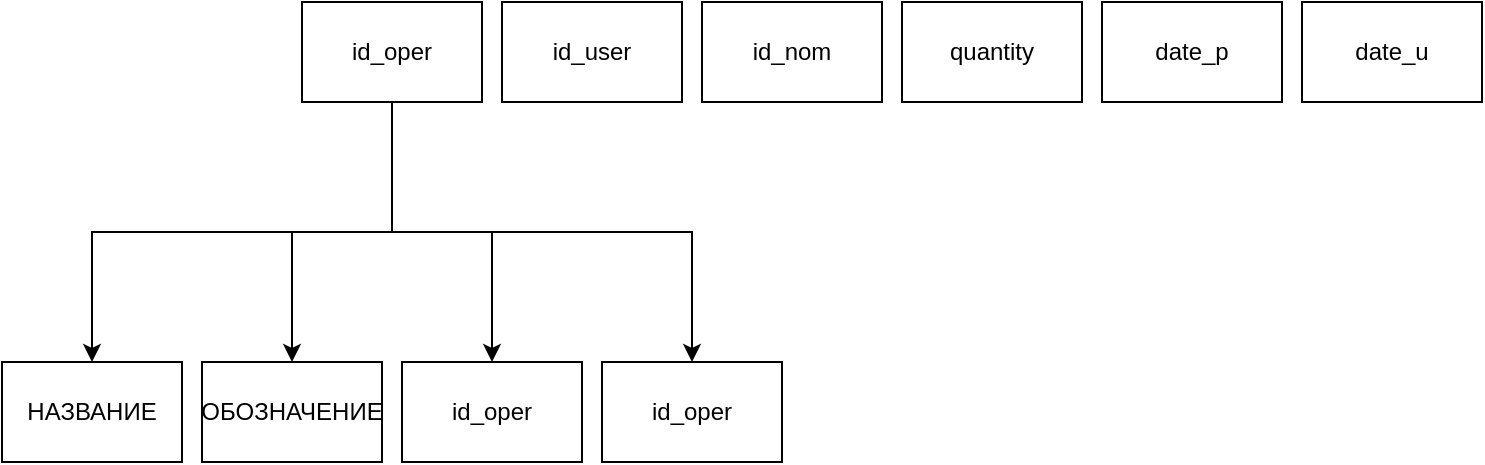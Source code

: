 <mxfile version="22.1.11" type="device">
  <diagram name="Страница — 1" id="iPVZHH00Dhe21ReEfZaa">
    <mxGraphModel dx="2261" dy="786" grid="1" gridSize="10" guides="1" tooltips="1" connect="1" arrows="1" fold="1" page="1" pageScale="1" pageWidth="827" pageHeight="1169" math="0" shadow="0">
      <root>
        <mxCell id="0" />
        <mxCell id="1" parent="0" />
        <mxCell id="H89CtR_7_FJdbOzeVn2_-8" style="edgeStyle=orthogonalEdgeStyle;rounded=0;orthogonalLoop=1;jettySize=auto;html=1;exitX=0.5;exitY=1;exitDx=0;exitDy=0;" edge="1" parent="1" source="H89CtR_7_FJdbOzeVn2_-1" target="H89CtR_7_FJdbOzeVn2_-7">
          <mxGeometry relative="1" as="geometry" />
        </mxCell>
        <mxCell id="H89CtR_7_FJdbOzeVn2_-9" style="edgeStyle=orthogonalEdgeStyle;rounded=0;orthogonalLoop=1;jettySize=auto;html=1;exitX=0.5;exitY=1;exitDx=0;exitDy=0;" edge="1" parent="1" source="H89CtR_7_FJdbOzeVn2_-1" target="H89CtR_7_FJdbOzeVn2_-10">
          <mxGeometry relative="1" as="geometry">
            <mxPoint x="105.238" y="310" as="targetPoint" />
          </mxGeometry>
        </mxCell>
        <mxCell id="H89CtR_7_FJdbOzeVn2_-13" style="edgeStyle=orthogonalEdgeStyle;rounded=0;orthogonalLoop=1;jettySize=auto;html=1;exitX=0.5;exitY=1;exitDx=0;exitDy=0;" edge="1" parent="1" source="H89CtR_7_FJdbOzeVn2_-1" target="H89CtR_7_FJdbOzeVn2_-11">
          <mxGeometry relative="1" as="geometry" />
        </mxCell>
        <mxCell id="H89CtR_7_FJdbOzeVn2_-14" style="edgeStyle=orthogonalEdgeStyle;rounded=0;orthogonalLoop=1;jettySize=auto;html=1;exitX=0.5;exitY=1;exitDx=0;exitDy=0;" edge="1" parent="1" source="H89CtR_7_FJdbOzeVn2_-1" target="H89CtR_7_FJdbOzeVn2_-12">
          <mxGeometry relative="1" as="geometry" />
        </mxCell>
        <mxCell id="H89CtR_7_FJdbOzeVn2_-1" value="id_oper" style="rounded=0;whiteSpace=wrap;html=1;" vertex="1" parent="1">
          <mxGeometry x="60" y="200" width="90" height="50" as="geometry" />
        </mxCell>
        <mxCell id="H89CtR_7_FJdbOzeVn2_-2" value="id_user" style="rounded=0;whiteSpace=wrap;html=1;" vertex="1" parent="1">
          <mxGeometry x="160" y="200" width="90" height="50" as="geometry" />
        </mxCell>
        <mxCell id="H89CtR_7_FJdbOzeVn2_-3" value="id_nom" style="rounded=0;whiteSpace=wrap;html=1;" vertex="1" parent="1">
          <mxGeometry x="260" y="200" width="90" height="50" as="geometry" />
        </mxCell>
        <mxCell id="H89CtR_7_FJdbOzeVn2_-4" value="quantity" style="rounded=0;whiteSpace=wrap;html=1;" vertex="1" parent="1">
          <mxGeometry x="360" y="200" width="90" height="50" as="geometry" />
        </mxCell>
        <mxCell id="H89CtR_7_FJdbOzeVn2_-5" value="date_p" style="rounded=0;whiteSpace=wrap;html=1;" vertex="1" parent="1">
          <mxGeometry x="460" y="200" width="90" height="50" as="geometry" />
        </mxCell>
        <mxCell id="H89CtR_7_FJdbOzeVn2_-6" value="date_u" style="rounded=0;whiteSpace=wrap;html=1;" vertex="1" parent="1">
          <mxGeometry x="560" y="200" width="90" height="50" as="geometry" />
        </mxCell>
        <mxCell id="H89CtR_7_FJdbOzeVn2_-7" value="НАЗВАНИЕ" style="rounded=0;whiteSpace=wrap;html=1;" vertex="1" parent="1">
          <mxGeometry x="-90" y="380" width="90" height="50" as="geometry" />
        </mxCell>
        <mxCell id="H89CtR_7_FJdbOzeVn2_-10" value="ОБОЗНАЧЕНИЕ" style="rounded=0;whiteSpace=wrap;html=1;" vertex="1" parent="1">
          <mxGeometry x="10" y="380" width="90" height="50" as="geometry" />
        </mxCell>
        <mxCell id="H89CtR_7_FJdbOzeVn2_-11" value="id_oper" style="rounded=0;whiteSpace=wrap;html=1;" vertex="1" parent="1">
          <mxGeometry x="110" y="380" width="90" height="50" as="geometry" />
        </mxCell>
        <mxCell id="H89CtR_7_FJdbOzeVn2_-12" value="id_oper" style="rounded=0;whiteSpace=wrap;html=1;" vertex="1" parent="1">
          <mxGeometry x="210" y="380" width="90" height="50" as="geometry" />
        </mxCell>
      </root>
    </mxGraphModel>
  </diagram>
</mxfile>
